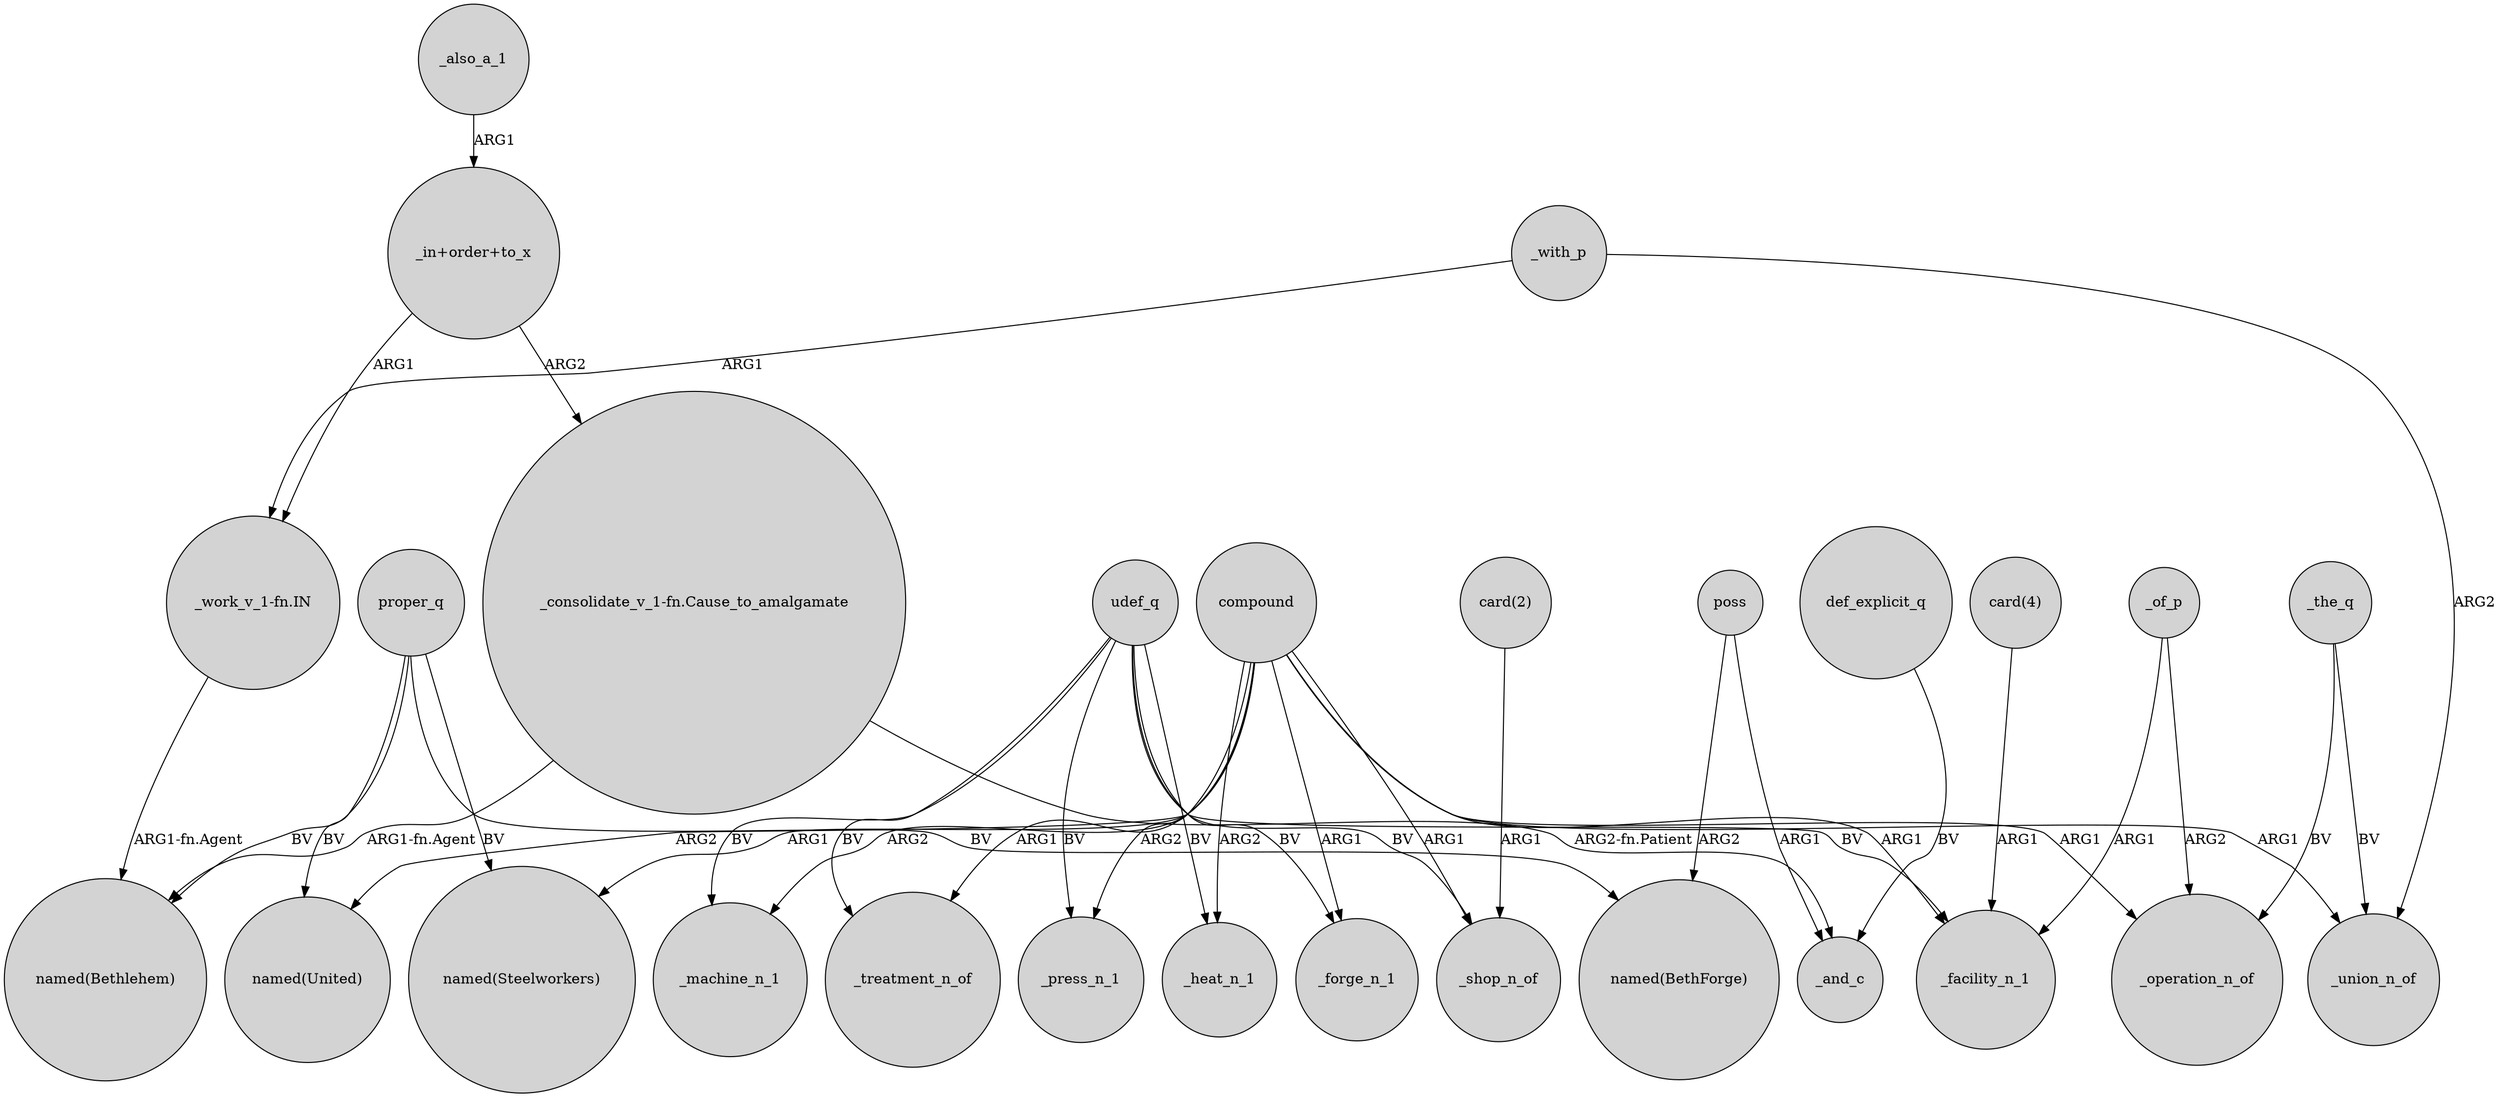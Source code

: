 digraph {
	node [shape=circle style=filled]
	_also_a_1 -> "_in+order+to_x" [label=ARG1]
	compound -> "named(Steelworkers)" [label=ARG1]
	udef_q -> _machine_n_1 [label=BV]
	compound -> _operation_n_of [label=ARG1]
	udef_q -> _facility_n_1 [label=BV]
	"_in+order+to_x" -> "_work_v_1-fn.IN" [label=ARG1]
	proper_q -> "named(Steelworkers)" [label=BV]
	udef_q -> _press_n_1 [label=BV]
	poss -> _and_c [label=ARG1]
	_the_q -> _operation_n_of [label=BV]
	def_explicit_q -> _and_c [label=BV]
	compound -> _shop_n_of [label=ARG1]
	poss -> "named(BethForge)" [label=ARG2]
	proper_q -> "named(BethForge)" [label=BV]
	compound -> _heat_n_1 [label=ARG2]
	_the_q -> _union_n_of [label=BV]
	udef_q -> _heat_n_1 [label=BV]
	"card(4)" -> _facility_n_1 [label=ARG1]
	"_work_v_1-fn.IN" -> "named(Bethlehem)" [label="ARG1-fn.Agent"]
	_of_p -> _facility_n_1 [label=ARG1]
	udef_q -> _shop_n_of [label=BV]
	proper_q -> "named(Bethlehem)" [label=BV]
	"_consolidate_v_1-fn.Cause_to_amalgamate" -> "named(Bethlehem)" [label="ARG1-fn.Agent"]
	udef_q -> _forge_n_1 [label=BV]
	proper_q -> "named(United)" [label=BV]
	compound -> _facility_n_1 [label=ARG1]
	"card(2)" -> _shop_n_of [label=ARG1]
	compound -> _machine_n_1 [label=ARG2]
	udef_q -> _treatment_n_of [label=BV]
	"_consolidate_v_1-fn.Cause_to_amalgamate" -> _and_c [label="ARG2-fn.Patient"]
	_with_p -> _union_n_of [label=ARG2]
	compound -> _press_n_1 [label=ARG2]
	compound -> _forge_n_1 [label=ARG1]
	_of_p -> _operation_n_of [label=ARG2]
	compound -> "named(United)" [label=ARG2]
	compound -> _union_n_of [label=ARG1]
	_with_p -> "_work_v_1-fn.IN" [label=ARG1]
	compound -> _treatment_n_of [label=ARG1]
	"_in+order+to_x" -> "_consolidate_v_1-fn.Cause_to_amalgamate" [label=ARG2]
}
